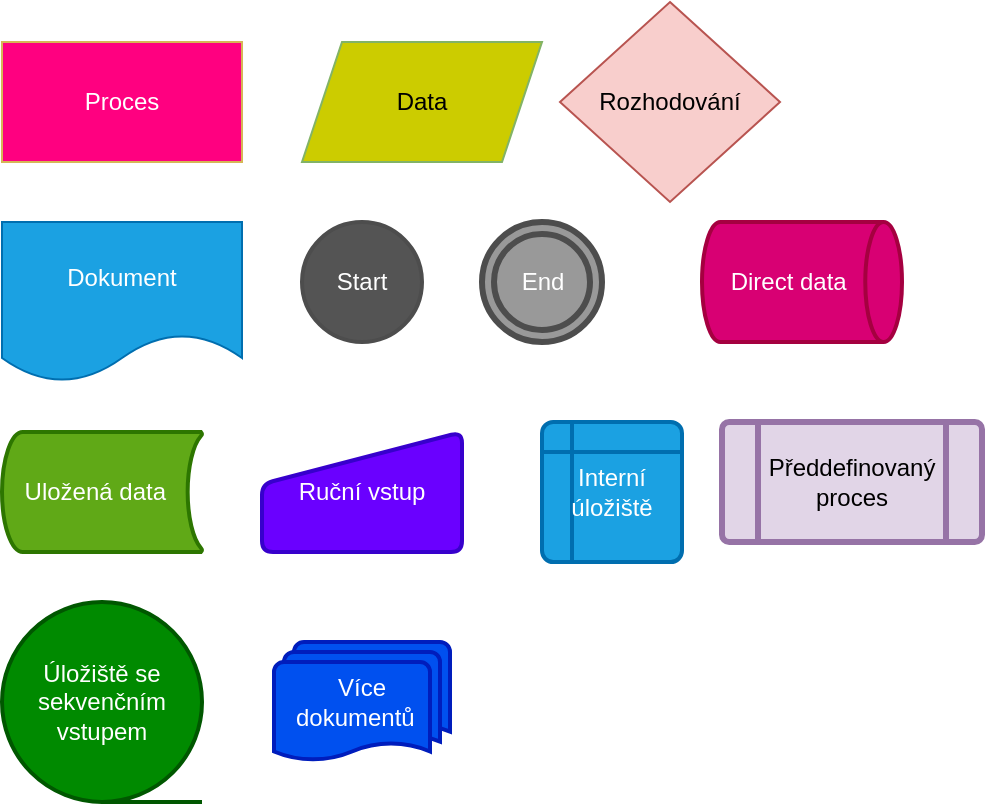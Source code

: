 <mxfile version="14.9.2" type="github">
  <diagram id="kc3jygcTK1WTkbHS7ZAO" name="Page-1">
    <mxGraphModel dx="1182" dy="675" grid="1" gridSize="10" guides="1" tooltips="1" connect="1" arrows="1" fold="1" page="1" pageScale="1" pageWidth="827" pageHeight="1169" math="0" shadow="0">
      <root>
        <mxCell id="0" />
        <mxCell id="1" parent="0" />
        <mxCell id="ahAZn8BaUVNXaEBWHNah-1" value="Proces" style="rounded=0;whiteSpace=wrap;html=1;strokeColor=#d6b656;fillColor=#FF0080;fontColor=#FFFFFF;" vertex="1" parent="1">
          <mxGeometry x="80" y="360" width="120" height="60" as="geometry" />
        </mxCell>
        <mxCell id="ahAZn8BaUVNXaEBWHNah-2" value="Data" style="shape=parallelogram;perimeter=parallelogramPerimeter;whiteSpace=wrap;html=1;fixedSize=1;strokeColor=#82b366;fillColor=#CCCC00;" vertex="1" parent="1">
          <mxGeometry x="230" y="360" width="120" height="60" as="geometry" />
        </mxCell>
        <mxCell id="ahAZn8BaUVNXaEBWHNah-3" value="Rozhodování" style="rhombus;whiteSpace=wrap;html=1;fillColor=#f8cecc;strokeColor=#b85450;" vertex="1" parent="1">
          <mxGeometry x="359" y="340" width="110" height="100" as="geometry" />
        </mxCell>
        <mxCell id="ahAZn8BaUVNXaEBWHNah-4" value="Dokument" style="shape=document;whiteSpace=wrap;html=1;boundedLbl=1;fillColor=#1ba1e2;strokeColor=#006EAF;fontColor=#ffffff;" vertex="1" parent="1">
          <mxGeometry x="80" y="450" width="120" height="80" as="geometry" />
        </mxCell>
        <mxCell id="ahAZn8BaUVNXaEBWHNah-5" value="Start" style="strokeWidth=2;html=1;shape=mxgraph.flowchart.start_2;whiteSpace=wrap;strokeColor=#4D4D4D;fillColor=#545454;fontColor=#FFFFFF;" vertex="1" parent="1">
          <mxGeometry x="230" y="450" width="60" height="60" as="geometry" />
        </mxCell>
        <mxCell id="ahAZn8BaUVNXaEBWHNah-6" value="&lt;font color=&quot;#ffffff&quot;&gt;End&lt;/font&gt;" style="ellipse;shape=doubleEllipse;html=1;dashed=0;whitespace=wrap;aspect=fixed;strokeColor=#4D4D4D;fillColor=#999999;strokeWidth=3;" vertex="1" parent="1">
          <mxGeometry x="320" y="450" width="60" height="60" as="geometry" />
        </mxCell>
        <mxCell id="ahAZn8BaUVNXaEBWHNah-7" value="Direct data&amp;nbsp; &amp;nbsp;&amp;nbsp;" style="strokeWidth=2;html=1;shape=mxgraph.flowchart.direct_data;whiteSpace=wrap;fillColor=#d80073;strokeColor=#A50040;fontColor=#ffffff;" vertex="1" parent="1">
          <mxGeometry x="430" y="450" width="100" height="60" as="geometry" />
        </mxCell>
        <mxCell id="ahAZn8BaUVNXaEBWHNah-8" value="Uložená data&amp;nbsp;&amp;nbsp;" style="strokeWidth=2;html=1;shape=mxgraph.flowchart.stored_data;whiteSpace=wrap;fillColor=#60a917;strokeColor=#2D7600;fontColor=#ffffff;" vertex="1" parent="1">
          <mxGeometry x="80" y="555" width="100" height="60" as="geometry" />
        </mxCell>
        <mxCell id="ahAZn8BaUVNXaEBWHNah-9" value="Ruční vstup" style="html=1;strokeWidth=2;shape=manualInput;whiteSpace=wrap;rounded=1;size=26;arcSize=11;fillColor=#6a00ff;strokeColor=#3700CC;fontColor=#ffffff;" vertex="1" parent="1">
          <mxGeometry x="210" y="555" width="100" height="60" as="geometry" />
        </mxCell>
        <mxCell id="ahAZn8BaUVNXaEBWHNah-10" value="Interní úložiště" style="shape=internalStorage;whiteSpace=wrap;html=1;dx=15;dy=15;rounded=1;arcSize=8;strokeWidth=2;fillColor=#1ba1e2;strokeColor=#006EAF;fontColor=#ffffff;" vertex="1" parent="1">
          <mxGeometry x="350" y="550" width="70" height="70" as="geometry" />
        </mxCell>
        <mxCell id="ahAZn8BaUVNXaEBWHNah-11" value="" style="verticalLabelPosition=bottom;verticalAlign=top;html=1;shape=process;whiteSpace=wrap;rounded=1;size=0.14;arcSize=6;strokeWidth=3;fillColor=#e1d5e7;strokeColor=#9673a6;" vertex="1" parent="1">
          <mxGeometry x="440" y="550" width="130" height="60" as="geometry" />
        </mxCell>
        <mxCell id="ahAZn8BaUVNXaEBWHNah-13" value="Předdefinovaný proces" style="text;html=1;strokeColor=none;fillColor=none;align=center;verticalAlign=middle;whiteSpace=wrap;rounded=0;" vertex="1" parent="1">
          <mxGeometry x="485" y="570" width="40" height="20" as="geometry" />
        </mxCell>
        <mxCell id="ahAZn8BaUVNXaEBWHNah-14" value="Úložiště se sekvenčním vstupem" style="strokeWidth=2;html=1;shape=mxgraph.flowchart.sequential_data;whiteSpace=wrap;fillColor=#008a00;strokeColor=#005700;fontColor=#ffffff;" vertex="1" parent="1">
          <mxGeometry x="80" y="640" width="100" height="100" as="geometry" />
        </mxCell>
        <mxCell id="ahAZn8BaUVNXaEBWHNah-15" value="Více dokumentů&amp;nbsp;&amp;nbsp;" style="strokeWidth=2;html=1;shape=mxgraph.flowchart.multi-document;whiteSpace=wrap;fillColor=#0050ef;strokeColor=#001DBC;fontColor=#ffffff;" vertex="1" parent="1">
          <mxGeometry x="216" y="660" width="88" height="60" as="geometry" />
        </mxCell>
      </root>
    </mxGraphModel>
  </diagram>
</mxfile>
